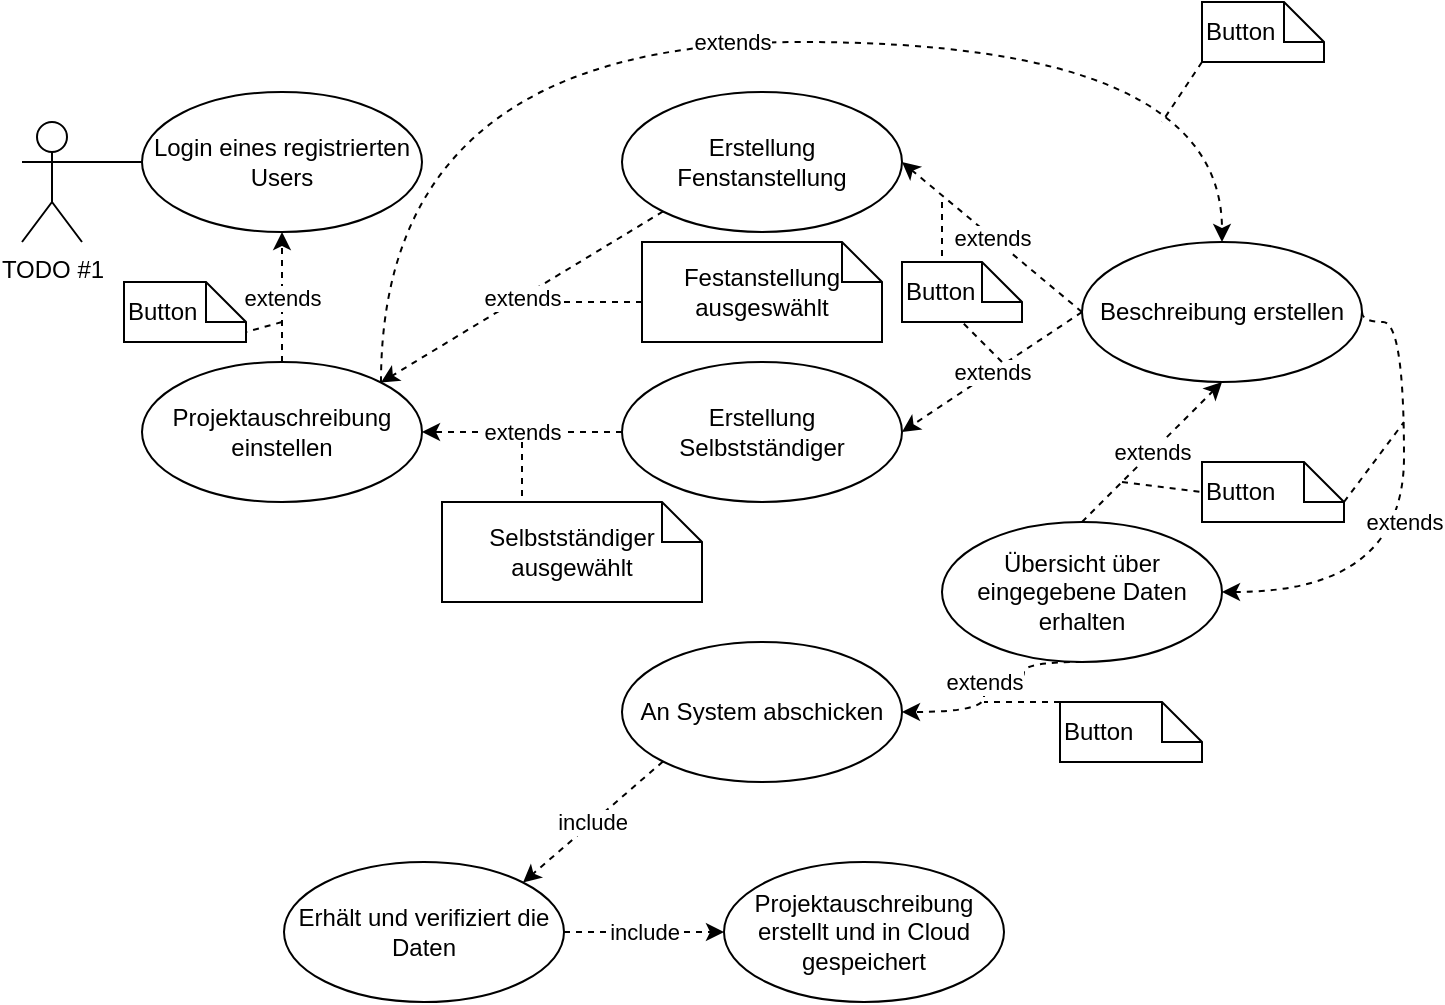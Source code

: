 <mxfile version="27.1.4">
  <diagram name="Seite-1" id="9evC7_lMdCyZLtRoNJ1Q">
    <mxGraphModel dx="895" dy="631" grid="1" gridSize="10" guides="1" tooltips="1" connect="1" arrows="1" fold="1" page="1" pageScale="1" pageWidth="827" pageHeight="1169" math="0" shadow="0">
      <root>
        <mxCell id="0" />
        <mxCell id="1" parent="0" />
        <mxCell id="dEbl5OzVnvIsQNyByaN4-7" style="rounded=0;orthogonalLoop=1;jettySize=auto;html=1;exitX=1;exitY=0.333;exitDx=0;exitDy=0;exitPerimeter=0;entryX=0;entryY=0.5;entryDx=0;entryDy=0;endArrow=none;startFill=0;" edge="1" parent="1" source="dEbl5OzVnvIsQNyByaN4-1">
          <mxGeometry relative="1" as="geometry">
            <mxPoint x="149" y="100" as="targetPoint" />
          </mxGeometry>
        </mxCell>
        <mxCell id="dEbl5OzVnvIsQNyByaN4-1" value="TODO #1" style="shape=umlActor;verticalLabelPosition=bottom;verticalAlign=top;html=1;" vertex="1" parent="1">
          <mxGeometry x="89" y="80" width="30" height="60" as="geometry" />
        </mxCell>
        <mxCell id="dEbl5OzVnvIsQNyByaN4-2" value="Login eines registrierten Users" style="ellipse;whiteSpace=wrap;html=1;" vertex="1" parent="1">
          <mxGeometry x="149" y="65" width="140" height="70" as="geometry" />
        </mxCell>
        <mxCell id="dEbl5OzVnvIsQNyByaN4-15" style="rounded=0;orthogonalLoop=1;jettySize=auto;html=1;endArrow=none;startFill=0;dashed=1;entryX=0;entryY=0;entryDx=61;entryDy=25;entryPerimeter=0;" edge="1" parent="1" target="dEbl5OzVnvIsQNyByaN4-21">
          <mxGeometry relative="1" as="geometry">
            <mxPoint x="339" y="100" as="targetPoint" />
            <mxPoint x="219" y="180" as="sourcePoint" />
          </mxGeometry>
        </mxCell>
        <mxCell id="dEbl5OzVnvIsQNyByaN4-5" style="edgeStyle=orthogonalEdgeStyle;rounded=0;orthogonalLoop=1;jettySize=auto;html=1;exitX=0.5;exitY=1;exitDx=0;exitDy=0;exitPerimeter=0;" edge="1" parent="1">
          <mxGeometry relative="1" as="geometry">
            <mxPoint x="339" y="40" as="sourcePoint" />
            <mxPoint x="339" y="40" as="targetPoint" />
          </mxGeometry>
        </mxCell>
        <mxCell id="dEbl5OzVnvIsQNyByaN4-19" value="extends" style="edgeStyle=orthogonalEdgeStyle;rounded=0;orthogonalLoop=1;jettySize=auto;html=1;exitX=0.5;exitY=0;exitDx=0;exitDy=0;entryX=0.5;entryY=1;entryDx=0;entryDy=0;dashed=1;" edge="1" parent="1" source="dEbl5OzVnvIsQNyByaN4-17" target="dEbl5OzVnvIsQNyByaN4-2">
          <mxGeometry relative="1" as="geometry" />
        </mxCell>
        <mxCell id="dEbl5OzVnvIsQNyByaN4-45" value="extends" style="edgeStyle=orthogonalEdgeStyle;rounded=0;orthogonalLoop=1;jettySize=auto;html=1;exitX=1;exitY=0;exitDx=0;exitDy=0;entryX=0.5;entryY=0;entryDx=0;entryDy=0;dashed=1;curved=1;" edge="1" parent="1" source="dEbl5OzVnvIsQNyByaN4-17" target="dEbl5OzVnvIsQNyByaN4-31">
          <mxGeometry relative="1" as="geometry">
            <Array as="points">
              <mxPoint x="269" y="40" />
              <mxPoint x="689" y="40" />
            </Array>
          </mxGeometry>
        </mxCell>
        <mxCell id="dEbl5OzVnvIsQNyByaN4-17" value="Projektauschreibung einstellen" style="ellipse;whiteSpace=wrap;html=1;" vertex="1" parent="1">
          <mxGeometry x="149" y="200" width="140" height="70" as="geometry" />
        </mxCell>
        <mxCell id="dEbl5OzVnvIsQNyByaN4-21" value="&lt;div align=&quot;left&quot;&gt;Button&lt;/div&gt;" style="shape=note;size=20;whiteSpace=wrap;html=1;align=left;" vertex="1" parent="1">
          <mxGeometry x="140" y="160" width="61" height="30" as="geometry" />
        </mxCell>
        <mxCell id="dEbl5OzVnvIsQNyByaN4-22" value="Erstellung Selbstständiger" style="ellipse;whiteSpace=wrap;html=1;" vertex="1" parent="1">
          <mxGeometry x="389" y="200" width="140" height="70" as="geometry" />
        </mxCell>
        <mxCell id="dEbl5OzVnvIsQNyByaN4-23" value="Erstellung Fenstanstellung" style="ellipse;whiteSpace=wrap;html=1;" vertex="1" parent="1">
          <mxGeometry x="389" y="65" width="140" height="70" as="geometry" />
        </mxCell>
        <mxCell id="dEbl5OzVnvIsQNyByaN4-24" value="extends" style="endArrow=classic;html=1;rounded=0;exitX=0;exitY=0.5;exitDx=0;exitDy=0;entryX=1;entryY=0.5;entryDx=0;entryDy=0;dashed=1;" edge="1" parent="1" source="dEbl5OzVnvIsQNyByaN4-22" target="dEbl5OzVnvIsQNyByaN4-17">
          <mxGeometry width="50" height="50" relative="1" as="geometry">
            <mxPoint x="169" y="260" as="sourcePoint" />
            <mxPoint x="219" y="210" as="targetPoint" />
          </mxGeometry>
        </mxCell>
        <mxCell id="dEbl5OzVnvIsQNyByaN4-25" value="extends" style="endArrow=classic;html=1;rounded=0;exitX=0;exitY=1;exitDx=0;exitDy=0;entryX=1;entryY=0;entryDx=0;entryDy=0;dashed=1;" edge="1" parent="1" source="dEbl5OzVnvIsQNyByaN4-23" target="dEbl5OzVnvIsQNyByaN4-17">
          <mxGeometry width="50" height="50" relative="1" as="geometry">
            <mxPoint x="369" y="240" as="sourcePoint" />
            <mxPoint x="309" y="240" as="targetPoint" />
          </mxGeometry>
        </mxCell>
        <mxCell id="dEbl5OzVnvIsQNyByaN4-26" value="&lt;div&gt;Festanstellung&lt;/div&gt;&lt;div&gt;ausgeswählt&lt;/div&gt;" style="shape=note;size=20;whiteSpace=wrap;html=1;" vertex="1" parent="1">
          <mxGeometry x="399" y="140" width="120" height="50" as="geometry" />
        </mxCell>
        <mxCell id="dEbl5OzVnvIsQNyByaN4-28" value="&lt;div&gt;Selbstständiger&lt;/div&gt;&lt;div&gt;ausgewählt&lt;/div&gt;" style="shape=note;size=20;whiteSpace=wrap;html=1;" vertex="1" parent="1">
          <mxGeometry x="299" y="270" width="130" height="50" as="geometry" />
        </mxCell>
        <mxCell id="dEbl5OzVnvIsQNyByaN4-29" style="rounded=0;orthogonalLoop=1;jettySize=auto;html=1;endArrow=none;startFill=0;dashed=1;entryX=0;entryY=0;entryDx=40;entryDy=0;entryPerimeter=0;" edge="1" parent="1" target="dEbl5OzVnvIsQNyByaN4-28">
          <mxGeometry relative="1" as="geometry">
            <mxPoint x="239" y="190" as="targetPoint" />
            <mxPoint x="339" y="240" as="sourcePoint" />
          </mxGeometry>
        </mxCell>
        <mxCell id="dEbl5OzVnvIsQNyByaN4-30" style="rounded=0;orthogonalLoop=1;jettySize=auto;html=1;endArrow=none;startFill=0;dashed=1;" edge="1" parent="1">
          <mxGeometry relative="1" as="geometry">
            <mxPoint x="359" y="170" as="targetPoint" />
            <mxPoint x="399" y="170" as="sourcePoint" />
          </mxGeometry>
        </mxCell>
        <mxCell id="dEbl5OzVnvIsQNyByaN4-31" value="Beschreibung erstellen" style="ellipse;whiteSpace=wrap;html=1;" vertex="1" parent="1">
          <mxGeometry x="619" y="140" width="140" height="70" as="geometry" />
        </mxCell>
        <mxCell id="dEbl5OzVnvIsQNyByaN4-33" value="extends" style="endArrow=classic;html=1;rounded=0;exitX=0;exitY=0.5;exitDx=0;exitDy=0;entryX=1;entryY=0.5;entryDx=0;entryDy=0;dashed=1;" edge="1" parent="1" source="dEbl5OzVnvIsQNyByaN4-31" target="dEbl5OzVnvIsQNyByaN4-22">
          <mxGeometry width="50" height="50" relative="1" as="geometry">
            <mxPoint x="459" y="220" as="sourcePoint" />
            <mxPoint x="359" y="220" as="targetPoint" />
          </mxGeometry>
        </mxCell>
        <mxCell id="dEbl5OzVnvIsQNyByaN4-34" value="extends" style="endArrow=classic;html=1;rounded=0;exitX=0;exitY=0.5;exitDx=0;exitDy=0;entryX=1;entryY=0.5;entryDx=0;entryDy=0;dashed=1;" edge="1" parent="1" source="dEbl5OzVnvIsQNyByaN4-31" target="dEbl5OzVnvIsQNyByaN4-23">
          <mxGeometry width="50" height="50" relative="1" as="geometry">
            <mxPoint x="719" y="200" as="sourcePoint" />
            <mxPoint x="619" y="200" as="targetPoint" />
          </mxGeometry>
        </mxCell>
        <mxCell id="dEbl5OzVnvIsQNyByaN4-36" value="&lt;div align=&quot;left&quot;&gt;&lt;font&gt;Button&lt;/font&gt;&lt;/div&gt;" style="shape=note;size=20;whiteSpace=wrap;html=1;align=left;" vertex="1" parent="1">
          <mxGeometry x="529" y="150" width="60" height="30" as="geometry" />
        </mxCell>
        <mxCell id="dEbl5OzVnvIsQNyByaN4-37" style="rounded=0;orthogonalLoop=1;jettySize=auto;html=1;endArrow=none;startFill=0;dashed=1;entryX=0;entryY=0;entryDx=20;entryDy=0;entryPerimeter=0;" edge="1" parent="1" target="dEbl5OzVnvIsQNyByaN4-36">
          <mxGeometry relative="1" as="geometry">
            <mxPoint x="179" y="170" as="targetPoint" />
            <mxPoint x="549" y="120" as="sourcePoint" />
          </mxGeometry>
        </mxCell>
        <mxCell id="dEbl5OzVnvIsQNyByaN4-38" style="rounded=0;orthogonalLoop=1;jettySize=auto;html=1;endArrow=none;startFill=0;dashed=1;entryX=0.5;entryY=1;entryDx=0;entryDy=0;entryPerimeter=0;" edge="1" parent="1" target="dEbl5OzVnvIsQNyByaN4-36">
          <mxGeometry relative="1" as="geometry">
            <mxPoint x="259" y="180" as="targetPoint" />
            <mxPoint x="579" y="200" as="sourcePoint" />
          </mxGeometry>
        </mxCell>
        <mxCell id="dEbl5OzVnvIsQNyByaN4-49" value="extends" style="edgeStyle=orthogonalEdgeStyle;rounded=0;orthogonalLoop=1;jettySize=auto;html=1;entryX=1;entryY=0.5;entryDx=0;entryDy=0;dashed=1;curved=1;exitX=1;exitY=0.5;exitDx=0;exitDy=0;" edge="1" parent="1" source="dEbl5OzVnvIsQNyByaN4-31" target="dEbl5OzVnvIsQNyByaN4-40">
          <mxGeometry relative="1" as="geometry">
            <mxPoint x="760" y="220" as="sourcePoint" />
            <Array as="points">
              <mxPoint x="759" y="180" />
              <mxPoint x="780" y="180" />
              <mxPoint x="780" y="315" />
            </Array>
          </mxGeometry>
        </mxCell>
        <mxCell id="dEbl5OzVnvIsQNyByaN4-40" value="Übersicht über eingegebene Daten erhalten" style="ellipse;whiteSpace=wrap;html=1;" vertex="1" parent="1">
          <mxGeometry x="549" y="280" width="140" height="70" as="geometry" />
        </mxCell>
        <mxCell id="dEbl5OzVnvIsQNyByaN4-41" value="extends" style="endArrow=classic;html=1;rounded=0;entryX=0.5;entryY=1;entryDx=0;entryDy=0;dashed=1;exitX=0.5;exitY=0;exitDx=0;exitDy=0;" edge="1" parent="1" source="dEbl5OzVnvIsQNyByaN4-40" target="dEbl5OzVnvIsQNyByaN4-31">
          <mxGeometry width="50" height="50" relative="1" as="geometry">
            <mxPoint x="689" y="330" as="sourcePoint" />
            <mxPoint x="589" y="270" as="targetPoint" />
          </mxGeometry>
        </mxCell>
        <mxCell id="dEbl5OzVnvIsQNyByaN4-42" value="&lt;div align=&quot;left&quot;&gt;&lt;font&gt;Button&lt;/font&gt;&lt;/div&gt;" style="shape=note;size=20;whiteSpace=wrap;html=1;align=left;" vertex="1" parent="1">
          <mxGeometry x="679" y="250" width="71" height="30" as="geometry" />
        </mxCell>
        <mxCell id="dEbl5OzVnvIsQNyByaN4-43" style="rounded=0;orthogonalLoop=1;jettySize=auto;html=1;endArrow=none;startFill=0;dashed=1;entryX=0;entryY=0.5;entryDx=0;entryDy=0;entryPerimeter=0;" edge="1" parent="1" target="dEbl5OzVnvIsQNyByaN4-42">
          <mxGeometry relative="1" as="geometry">
            <mxPoint x="589" y="190" as="targetPoint" />
            <mxPoint x="639" y="260" as="sourcePoint" />
          </mxGeometry>
        </mxCell>
        <mxCell id="dEbl5OzVnvIsQNyByaN4-46" value="&lt;div align=&quot;left&quot;&gt;&lt;font&gt;Button&lt;/font&gt;&lt;/div&gt;" style="shape=note;size=20;whiteSpace=wrap;html=1;align=left;" vertex="1" parent="1">
          <mxGeometry x="679" y="20" width="61" height="30" as="geometry" />
        </mxCell>
        <mxCell id="dEbl5OzVnvIsQNyByaN4-48" style="rounded=0;orthogonalLoop=1;jettySize=auto;html=1;endArrow=none;startFill=0;dashed=1;exitX=0;exitY=1;exitDx=0;exitDy=0;exitPerimeter=0;" edge="1" parent="1" source="dEbl5OzVnvIsQNyByaN4-46">
          <mxGeometry relative="1" as="geometry">
            <mxPoint x="659" y="80" as="targetPoint" />
            <mxPoint x="679" y="260" as="sourcePoint" />
          </mxGeometry>
        </mxCell>
        <mxCell id="dEbl5OzVnvIsQNyByaN4-50" style="rounded=0;orthogonalLoop=1;jettySize=auto;html=1;endArrow=none;startFill=0;dashed=1;exitX=0;exitY=0;exitDx=71;exitDy=20;exitPerimeter=0;" edge="1" parent="1" source="dEbl5OzVnvIsQNyByaN4-42">
          <mxGeometry relative="1" as="geometry">
            <mxPoint x="780" y="230" as="targetPoint" />
            <mxPoint x="690" y="280" as="sourcePoint" />
          </mxGeometry>
        </mxCell>
        <mxCell id="dEbl5OzVnvIsQNyByaN4-51" value="An System abschicken" style="ellipse;whiteSpace=wrap;html=1;" vertex="1" parent="1">
          <mxGeometry x="389" y="340" width="140" height="70" as="geometry" />
        </mxCell>
        <mxCell id="dEbl5OzVnvIsQNyByaN4-52" value="extends" style="edgeStyle=orthogonalEdgeStyle;rounded=0;orthogonalLoop=1;jettySize=auto;html=1;entryX=1;entryY=0.5;entryDx=0;entryDy=0;dashed=1;curved=1;exitX=0.5;exitY=1;exitDx=0;exitDy=0;" edge="1" parent="1" source="dEbl5OzVnvIsQNyByaN4-40" target="dEbl5OzVnvIsQNyByaN4-51">
          <mxGeometry x="0.026" relative="1" as="geometry">
            <mxPoint x="820" y="300" as="sourcePoint" />
            <mxPoint x="750" y="440" as="targetPoint" />
            <Array as="points">
              <mxPoint x="590" y="350" />
              <mxPoint x="590" y="360" />
              <mxPoint x="570" y="360" />
              <mxPoint x="570" y="375" />
            </Array>
            <mxPoint as="offset" />
          </mxGeometry>
        </mxCell>
        <mxCell id="dEbl5OzVnvIsQNyByaN4-53" value="&lt;div align=&quot;left&quot;&gt;&lt;font&gt;Button&lt;/font&gt;&lt;/div&gt;" style="shape=note;size=20;whiteSpace=wrap;html=1;align=left;" vertex="1" parent="1">
          <mxGeometry x="608" y="370" width="71" height="30" as="geometry" />
        </mxCell>
        <mxCell id="dEbl5OzVnvIsQNyByaN4-54" style="rounded=0;orthogonalLoop=1;jettySize=auto;html=1;endArrow=none;startFill=0;dashed=1;exitX=0;exitY=0;exitDx=0;exitDy=0;exitPerimeter=0;" edge="1" parent="1" source="dEbl5OzVnvIsQNyByaN4-53">
          <mxGeometry relative="1" as="geometry">
            <mxPoint x="570" y="370" as="targetPoint" />
            <mxPoint x="740" y="350" as="sourcePoint" />
          </mxGeometry>
        </mxCell>
        <mxCell id="dEbl5OzVnvIsQNyByaN4-57" value="include" style="rounded=0;orthogonalLoop=1;jettySize=auto;html=1;entryX=1;entryY=0;entryDx=0;entryDy=0;dashed=1;exitX=0;exitY=1;exitDx=0;exitDy=0;" edge="1" parent="1" source="dEbl5OzVnvIsQNyByaN4-51" target="dEbl5OzVnvIsQNyByaN4-56">
          <mxGeometry relative="1" as="geometry">
            <mxPoint x="340" y="390" as="sourcePoint" />
          </mxGeometry>
        </mxCell>
        <mxCell id="dEbl5OzVnvIsQNyByaN4-56" value="Erhält und verifiziert die Daten" style="ellipse;whiteSpace=wrap;html=1;" vertex="1" parent="1">
          <mxGeometry x="220" y="450" width="140" height="70" as="geometry" />
        </mxCell>
        <mxCell id="dEbl5OzVnvIsQNyByaN4-58" value="Projektauschreibung erstellt und in Cloud gespeichert" style="ellipse;whiteSpace=wrap;html=1;" vertex="1" parent="1">
          <mxGeometry x="440" y="450" width="140" height="70" as="geometry" />
        </mxCell>
        <mxCell id="dEbl5OzVnvIsQNyByaN4-59" value="include" style="rounded=0;orthogonalLoop=1;jettySize=auto;html=1;entryX=0;entryY=0.5;entryDx=0;entryDy=0;dashed=1;exitX=1;exitY=0.5;exitDx=0;exitDy=0;" edge="1" parent="1" source="dEbl5OzVnvIsQNyByaN4-56" target="dEbl5OzVnvIsQNyByaN4-58">
          <mxGeometry relative="1" as="geometry">
            <mxPoint x="441" y="420" as="sourcePoint" />
            <mxPoint x="370" y="480" as="targetPoint" />
          </mxGeometry>
        </mxCell>
      </root>
    </mxGraphModel>
  </diagram>
</mxfile>
